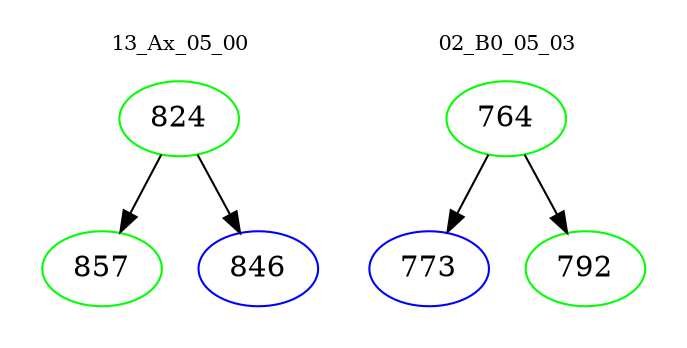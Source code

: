 digraph{
subgraph cluster_0 {
color = white
label = "13_Ax_05_00";
fontsize=10;
T0_824 [label="824", color="green"]
T0_824 -> T0_857 [color="black"]
T0_857 [label="857", color="green"]
T0_824 -> T0_846 [color="black"]
T0_846 [label="846", color="blue"]
}
subgraph cluster_1 {
color = white
label = "02_B0_05_03";
fontsize=10;
T1_764 [label="764", color="green"]
T1_764 -> T1_773 [color="black"]
T1_773 [label="773", color="blue"]
T1_764 -> T1_792 [color="black"]
T1_792 [label="792", color="green"]
}
}
